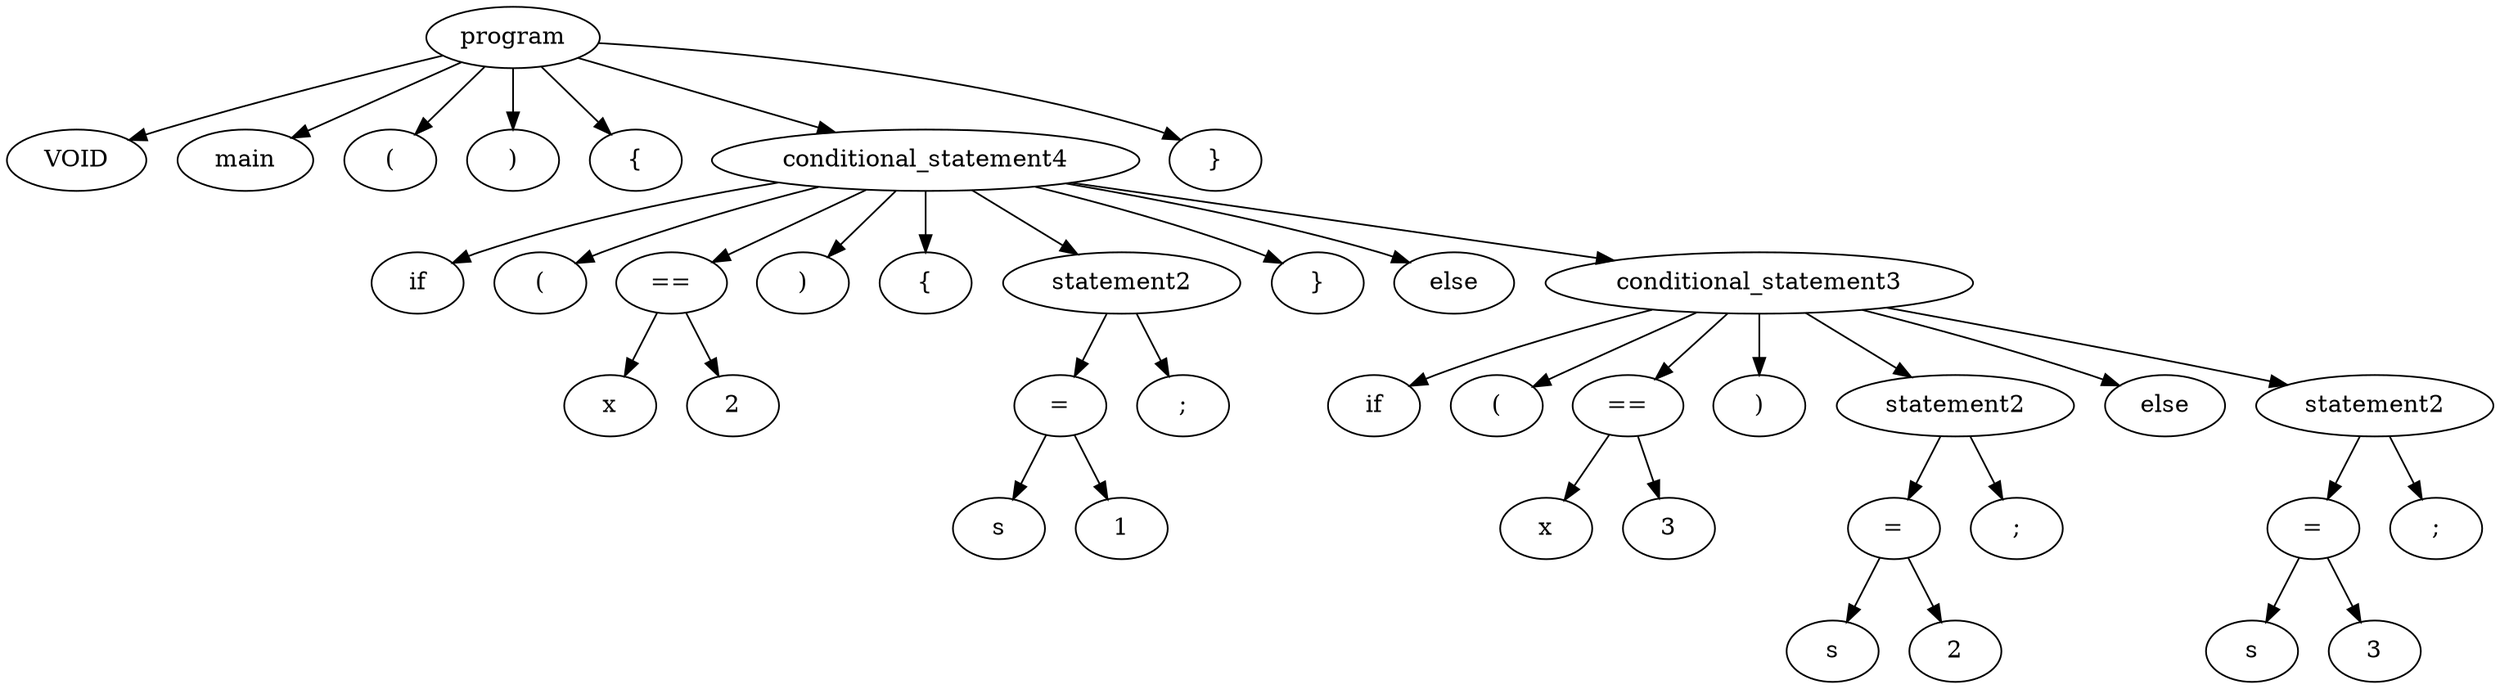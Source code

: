 strict digraph graphname {

0 [label="program"]
1 [label=" VOID "]; 
0 -> 1 ; 
2 [label=" main "]; 
0 -> 2 ; 
3 [label=" ( "]; 
0 -> 3 ; 
4 [label=" ) "]; 
0 -> 4 ; 
5 [label=" { "]; 
0 -> 5 ; 
6 [label=" conditional_statement4 "]; 
0 -> 6 ; 
7 [label=" if "]; 
6 -> 7 ; 
8 [label=" ( "]; 
6 -> 8 ; 
9 [label=" == "]; 
6 -> 9 ; 
10 [label=" x "]; 
9 -> 10 ; 
11 [label=" 2 "]; 
9 -> 11 ; 
12 [label=" ) "]; 
6 -> 12 ; 
13 [label=" { "]; 
6 -> 13 ; 
14 [label=" statement2 "]; 
6 -> 14 ; 
15 [label=" = "]; 
14 -> 15 ; 
16 [label=" s "]; 
15 -> 16 ; 
17 [label=" 1 "]; 
15 -> 17 ; 
18 [label=" ; "]; 
14 -> 18 ; 
19 [label=" } "]; 
6 -> 19 ; 
20 [label=" else "]; 
6 -> 20 ; 
21 [label=" conditional_statement3 "]; 
6 -> 21 ; 
22 [label=" if "]; 
21 -> 22 ; 
23 [label=" ( "]; 
21 -> 23 ; 
24 [label=" == "]; 
21 -> 24 ; 
25 [label=" x "]; 
24 -> 25 ; 
26 [label=" 3 "]; 
24 -> 26 ; 
27 [label=" ) "]; 
21 -> 27 ; 
28 [label=" statement2 "]; 
21 -> 28 ; 
29 [label=" = "]; 
28 -> 29 ; 
30 [label=" s "]; 
29 -> 30 ; 
31 [label=" 2 "]; 
29 -> 31 ; 
32 [label=" ; "]; 
28 -> 32 ; 
33 [label=" else "]; 
21 -> 33 ; 
34 [label=" statement2 "]; 
21 -> 34 ; 
35 [label=" = "]; 
34 -> 35 ; 
36 [label=" s "]; 
35 -> 36 ; 
37 [label=" 3 "]; 
35 -> 37 ; 
38 [label=" ; "]; 
34 -> 38 ; 
39 [label=" } "]; 
0 -> 39 ; 


}